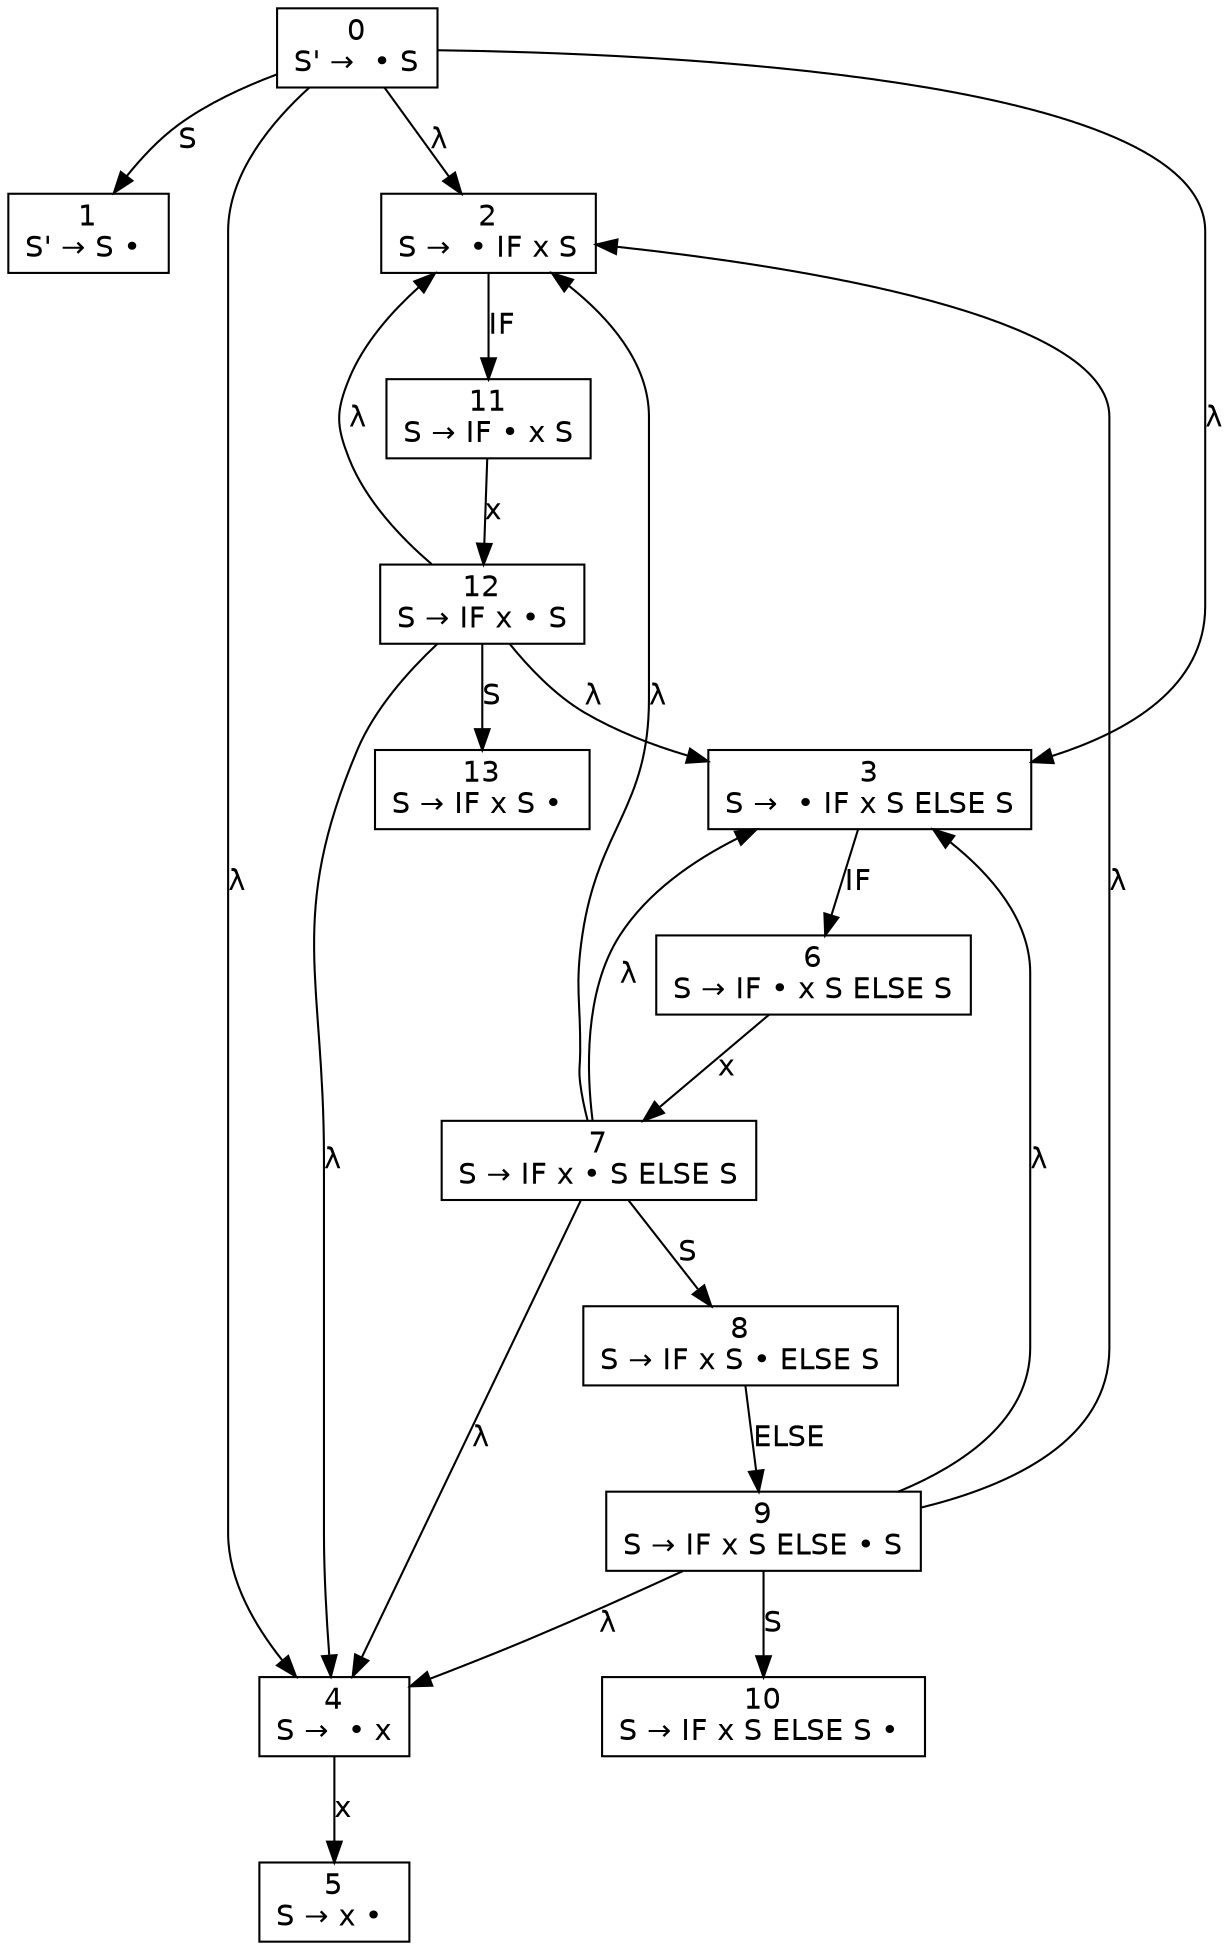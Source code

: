 digraph d{
node [fontname=Helvetica,shape=box];
edge [fontname=Helvetica];
n0 [label=<0<br />S' →  • S>];
n1 [label=<1<br />S' → S • >];
n2 [label=<2<br />S →  • IF x S>];
n3 [label=<3<br />S →  • IF x S ELSE S>];
n4 [label=<4<br />S →  • x>];
n5 [label=<5<br />S → x • >];
n6 [label=<6<br />S → IF • x S ELSE S>];
n7 [label=<7<br />S → IF x • S ELSE S>];
n8 [label=<8<br />S → IF x S • ELSE S>];
n9 [label=<9<br />S → IF x S ELSE • S>];
n10 [label=<10<br />S → IF x S ELSE S • >];
n11 [label=<11<br />S → IF • x S>];
n12 [label=<12<br />S → IF x • S>];
n13 [label=<13<br />S → IF x S • >];
n0 -> n1 [label="S"];
n0 -> n2 [label=<&lambda;>];
n0 -> n3 [label=<&lambda;>];
n0 -> n4 [label=<&lambda;>];
n2 -> n11 [label="IF"];
n3 -> n6 [label="IF"];
n4 -> n5 [label="x"];
n6 -> n7 [label="x"];
n7 -> n8 [label="S"];
n7 -> n2 [label=<&lambda;>];
n7 -> n3 [label=<&lambda;>];
n7 -> n4 [label=<&lambda;>];
n8 -> n9 [label="ELSE"];
n9 -> n10 [label="S"];
n9 -> n2 [label=<&lambda;>];
n9 -> n3 [label=<&lambda;>];
n9 -> n4 [label=<&lambda;>];
n11 -> n12 [label="x"];
n12 -> n13 [label="S"];
n12 -> n2 [label=<&lambda;>];
n12 -> n3 [label=<&lambda;>];
n12 -> n4 [label=<&lambda;>];
}